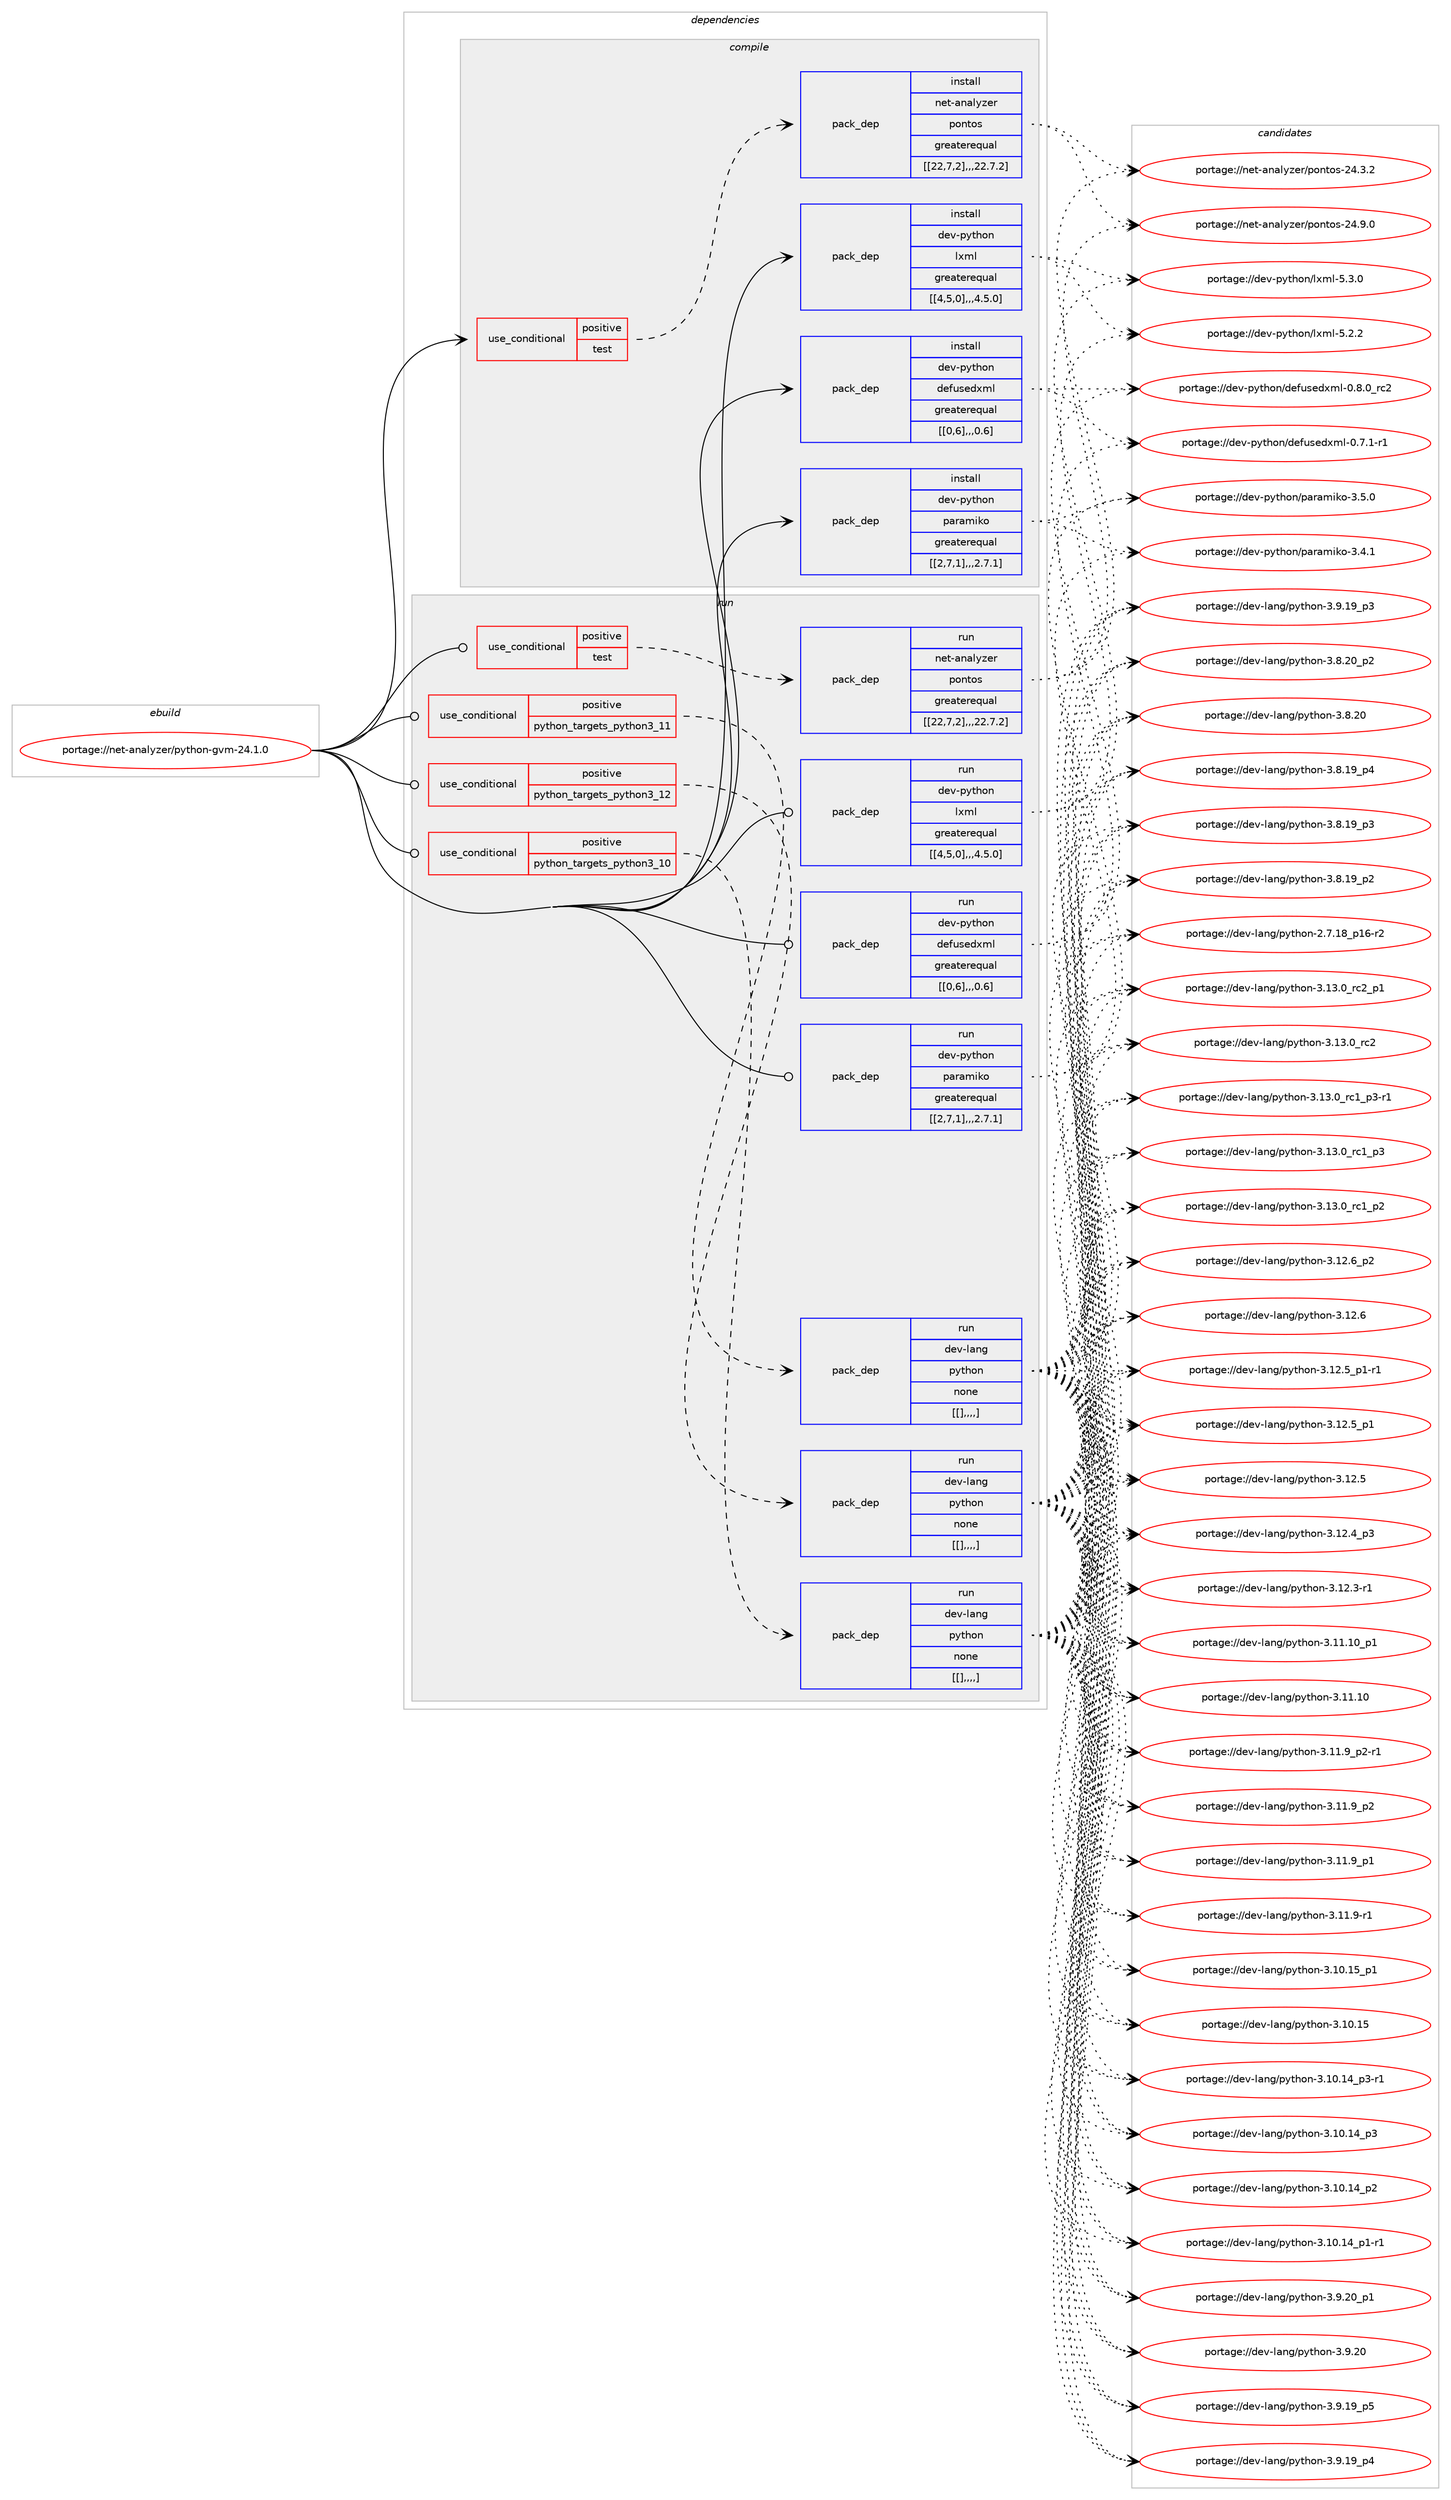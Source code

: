 digraph prolog {

# *************
# Graph options
# *************

newrank=true;
concentrate=true;
compound=true;
graph [rankdir=LR,fontname=Helvetica,fontsize=10,ranksep=1.5];#, ranksep=2.5, nodesep=0.2];
edge  [arrowhead=vee];
node  [fontname=Helvetica,fontsize=10];

# **********
# The ebuild
# **********

subgraph cluster_leftcol {
color=gray;
label=<<i>ebuild</i>>;
id [label="portage://net-analyzer/python-gvm-24.1.0", color=red, width=4, href="../net-analyzer/python-gvm-24.1.0.svg"];
}

# ****************
# The dependencies
# ****************

subgraph cluster_midcol {
color=gray;
label=<<i>dependencies</i>>;
subgraph cluster_compile {
fillcolor="#eeeeee";
style=filled;
label=<<i>compile</i>>;
subgraph cond92328 {
dependency353202 [label=<<TABLE BORDER="0" CELLBORDER="1" CELLSPACING="0" CELLPADDING="4"><TR><TD ROWSPAN="3" CELLPADDING="10">use_conditional</TD></TR><TR><TD>positive</TD></TR><TR><TD>test</TD></TR></TABLE>>, shape=none, color=red];
subgraph pack258247 {
dependency353203 [label=<<TABLE BORDER="0" CELLBORDER="1" CELLSPACING="0" CELLPADDING="4" WIDTH="220"><TR><TD ROWSPAN="6" CELLPADDING="30">pack_dep</TD></TR><TR><TD WIDTH="110">install</TD></TR><TR><TD>net-analyzer</TD></TR><TR><TD>pontos</TD></TR><TR><TD>greaterequal</TD></TR><TR><TD>[[22,7,2],,,22.7.2]</TD></TR></TABLE>>, shape=none, color=blue];
}
dependency353202:e -> dependency353203:w [weight=20,style="dashed",arrowhead="vee"];
}
id:e -> dependency353202:w [weight=20,style="solid",arrowhead="vee"];
subgraph pack258248 {
dependency353204 [label=<<TABLE BORDER="0" CELLBORDER="1" CELLSPACING="0" CELLPADDING="4" WIDTH="220"><TR><TD ROWSPAN="6" CELLPADDING="30">pack_dep</TD></TR><TR><TD WIDTH="110">install</TD></TR><TR><TD>dev-python</TD></TR><TR><TD>defusedxml</TD></TR><TR><TD>greaterequal</TD></TR><TR><TD>[[0,6],,,0.6]</TD></TR></TABLE>>, shape=none, color=blue];
}
id:e -> dependency353204:w [weight=20,style="solid",arrowhead="vee"];
subgraph pack258249 {
dependency353205 [label=<<TABLE BORDER="0" CELLBORDER="1" CELLSPACING="0" CELLPADDING="4" WIDTH="220"><TR><TD ROWSPAN="6" CELLPADDING="30">pack_dep</TD></TR><TR><TD WIDTH="110">install</TD></TR><TR><TD>dev-python</TD></TR><TR><TD>lxml</TD></TR><TR><TD>greaterequal</TD></TR><TR><TD>[[4,5,0],,,4.5.0]</TD></TR></TABLE>>, shape=none, color=blue];
}
id:e -> dependency353205:w [weight=20,style="solid",arrowhead="vee"];
subgraph pack258250 {
dependency353206 [label=<<TABLE BORDER="0" CELLBORDER="1" CELLSPACING="0" CELLPADDING="4" WIDTH="220"><TR><TD ROWSPAN="6" CELLPADDING="30">pack_dep</TD></TR><TR><TD WIDTH="110">install</TD></TR><TR><TD>dev-python</TD></TR><TR><TD>paramiko</TD></TR><TR><TD>greaterequal</TD></TR><TR><TD>[[2,7,1],,,2.7.1]</TD></TR></TABLE>>, shape=none, color=blue];
}
id:e -> dependency353206:w [weight=20,style="solid",arrowhead="vee"];
}
subgraph cluster_compileandrun {
fillcolor="#eeeeee";
style=filled;
label=<<i>compile and run</i>>;
}
subgraph cluster_run {
fillcolor="#eeeeee";
style=filled;
label=<<i>run</i>>;
subgraph cond92329 {
dependency353207 [label=<<TABLE BORDER="0" CELLBORDER="1" CELLSPACING="0" CELLPADDING="4"><TR><TD ROWSPAN="3" CELLPADDING="10">use_conditional</TD></TR><TR><TD>positive</TD></TR><TR><TD>python_targets_python3_10</TD></TR></TABLE>>, shape=none, color=red];
subgraph pack258251 {
dependency353208 [label=<<TABLE BORDER="0" CELLBORDER="1" CELLSPACING="0" CELLPADDING="4" WIDTH="220"><TR><TD ROWSPAN="6" CELLPADDING="30">pack_dep</TD></TR><TR><TD WIDTH="110">run</TD></TR><TR><TD>dev-lang</TD></TR><TR><TD>python</TD></TR><TR><TD>none</TD></TR><TR><TD>[[],,,,]</TD></TR></TABLE>>, shape=none, color=blue];
}
dependency353207:e -> dependency353208:w [weight=20,style="dashed",arrowhead="vee"];
}
id:e -> dependency353207:w [weight=20,style="solid",arrowhead="odot"];
subgraph cond92330 {
dependency353209 [label=<<TABLE BORDER="0" CELLBORDER="1" CELLSPACING="0" CELLPADDING="4"><TR><TD ROWSPAN="3" CELLPADDING="10">use_conditional</TD></TR><TR><TD>positive</TD></TR><TR><TD>python_targets_python3_11</TD></TR></TABLE>>, shape=none, color=red];
subgraph pack258252 {
dependency353210 [label=<<TABLE BORDER="0" CELLBORDER="1" CELLSPACING="0" CELLPADDING="4" WIDTH="220"><TR><TD ROWSPAN="6" CELLPADDING="30">pack_dep</TD></TR><TR><TD WIDTH="110">run</TD></TR><TR><TD>dev-lang</TD></TR><TR><TD>python</TD></TR><TR><TD>none</TD></TR><TR><TD>[[],,,,]</TD></TR></TABLE>>, shape=none, color=blue];
}
dependency353209:e -> dependency353210:w [weight=20,style="dashed",arrowhead="vee"];
}
id:e -> dependency353209:w [weight=20,style="solid",arrowhead="odot"];
subgraph cond92331 {
dependency353211 [label=<<TABLE BORDER="0" CELLBORDER="1" CELLSPACING="0" CELLPADDING="4"><TR><TD ROWSPAN="3" CELLPADDING="10">use_conditional</TD></TR><TR><TD>positive</TD></TR><TR><TD>python_targets_python3_12</TD></TR></TABLE>>, shape=none, color=red];
subgraph pack258253 {
dependency353212 [label=<<TABLE BORDER="0" CELLBORDER="1" CELLSPACING="0" CELLPADDING="4" WIDTH="220"><TR><TD ROWSPAN="6" CELLPADDING="30">pack_dep</TD></TR><TR><TD WIDTH="110">run</TD></TR><TR><TD>dev-lang</TD></TR><TR><TD>python</TD></TR><TR><TD>none</TD></TR><TR><TD>[[],,,,]</TD></TR></TABLE>>, shape=none, color=blue];
}
dependency353211:e -> dependency353212:w [weight=20,style="dashed",arrowhead="vee"];
}
id:e -> dependency353211:w [weight=20,style="solid",arrowhead="odot"];
subgraph cond92332 {
dependency353213 [label=<<TABLE BORDER="0" CELLBORDER="1" CELLSPACING="0" CELLPADDING="4"><TR><TD ROWSPAN="3" CELLPADDING="10">use_conditional</TD></TR><TR><TD>positive</TD></TR><TR><TD>test</TD></TR></TABLE>>, shape=none, color=red];
subgraph pack258254 {
dependency353214 [label=<<TABLE BORDER="0" CELLBORDER="1" CELLSPACING="0" CELLPADDING="4" WIDTH="220"><TR><TD ROWSPAN="6" CELLPADDING="30">pack_dep</TD></TR><TR><TD WIDTH="110">run</TD></TR><TR><TD>net-analyzer</TD></TR><TR><TD>pontos</TD></TR><TR><TD>greaterequal</TD></TR><TR><TD>[[22,7,2],,,22.7.2]</TD></TR></TABLE>>, shape=none, color=blue];
}
dependency353213:e -> dependency353214:w [weight=20,style="dashed",arrowhead="vee"];
}
id:e -> dependency353213:w [weight=20,style="solid",arrowhead="odot"];
subgraph pack258255 {
dependency353215 [label=<<TABLE BORDER="0" CELLBORDER="1" CELLSPACING="0" CELLPADDING="4" WIDTH="220"><TR><TD ROWSPAN="6" CELLPADDING="30">pack_dep</TD></TR><TR><TD WIDTH="110">run</TD></TR><TR><TD>dev-python</TD></TR><TR><TD>defusedxml</TD></TR><TR><TD>greaterequal</TD></TR><TR><TD>[[0,6],,,0.6]</TD></TR></TABLE>>, shape=none, color=blue];
}
id:e -> dependency353215:w [weight=20,style="solid",arrowhead="odot"];
subgraph pack258256 {
dependency353216 [label=<<TABLE BORDER="0" CELLBORDER="1" CELLSPACING="0" CELLPADDING="4" WIDTH="220"><TR><TD ROWSPAN="6" CELLPADDING="30">pack_dep</TD></TR><TR><TD WIDTH="110">run</TD></TR><TR><TD>dev-python</TD></TR><TR><TD>lxml</TD></TR><TR><TD>greaterequal</TD></TR><TR><TD>[[4,5,0],,,4.5.0]</TD></TR></TABLE>>, shape=none, color=blue];
}
id:e -> dependency353216:w [weight=20,style="solid",arrowhead="odot"];
subgraph pack258257 {
dependency353217 [label=<<TABLE BORDER="0" CELLBORDER="1" CELLSPACING="0" CELLPADDING="4" WIDTH="220"><TR><TD ROWSPAN="6" CELLPADDING="30">pack_dep</TD></TR><TR><TD WIDTH="110">run</TD></TR><TR><TD>dev-python</TD></TR><TR><TD>paramiko</TD></TR><TR><TD>greaterequal</TD></TR><TR><TD>[[2,7,1],,,2.7.1]</TD></TR></TABLE>>, shape=none, color=blue];
}
id:e -> dependency353217:w [weight=20,style="solid",arrowhead="odot"];
}
}

# **************
# The candidates
# **************

subgraph cluster_choices {
rank=same;
color=gray;
label=<<i>candidates</i>>;

subgraph choice258247 {
color=black;
nodesep=1;
choice1101011164597110971081211221011144711211111011611111545505246574648 [label="portage://net-analyzer/pontos-24.9.0", color=red, width=4,href="../net-analyzer/pontos-24.9.0.svg"];
choice1101011164597110971081211221011144711211111011611111545505246514650 [label="portage://net-analyzer/pontos-24.3.2", color=red, width=4,href="../net-analyzer/pontos-24.3.2.svg"];
dependency353203:e -> choice1101011164597110971081211221011144711211111011611111545505246574648:w [style=dotted,weight="100"];
dependency353203:e -> choice1101011164597110971081211221011144711211111011611111545505246514650:w [style=dotted,weight="100"];
}
subgraph choice258248 {
color=black;
nodesep=1;
choice1001011184511212111610411111047100101102117115101100120109108454846564648951149950 [label="portage://dev-python/defusedxml-0.8.0_rc2", color=red, width=4,href="../dev-python/defusedxml-0.8.0_rc2.svg"];
choice10010111845112121116104111110471001011021171151011001201091084548465546494511449 [label="portage://dev-python/defusedxml-0.7.1-r1", color=red, width=4,href="../dev-python/defusedxml-0.7.1-r1.svg"];
dependency353204:e -> choice1001011184511212111610411111047100101102117115101100120109108454846564648951149950:w [style=dotted,weight="100"];
dependency353204:e -> choice10010111845112121116104111110471001011021171151011001201091084548465546494511449:w [style=dotted,weight="100"];
}
subgraph choice258249 {
color=black;
nodesep=1;
choice1001011184511212111610411111047108120109108455346514648 [label="portage://dev-python/lxml-5.3.0", color=red, width=4,href="../dev-python/lxml-5.3.0.svg"];
choice1001011184511212111610411111047108120109108455346504650 [label="portage://dev-python/lxml-5.2.2", color=red, width=4,href="../dev-python/lxml-5.2.2.svg"];
dependency353205:e -> choice1001011184511212111610411111047108120109108455346514648:w [style=dotted,weight="100"];
dependency353205:e -> choice1001011184511212111610411111047108120109108455346504650:w [style=dotted,weight="100"];
}
subgraph choice258250 {
color=black;
nodesep=1;
choice10010111845112121116104111110471129711497109105107111455146534648 [label="portage://dev-python/paramiko-3.5.0", color=red, width=4,href="../dev-python/paramiko-3.5.0.svg"];
choice10010111845112121116104111110471129711497109105107111455146524649 [label="portage://dev-python/paramiko-3.4.1", color=red, width=4,href="../dev-python/paramiko-3.4.1.svg"];
dependency353206:e -> choice10010111845112121116104111110471129711497109105107111455146534648:w [style=dotted,weight="100"];
dependency353206:e -> choice10010111845112121116104111110471129711497109105107111455146524649:w [style=dotted,weight="100"];
}
subgraph choice258251 {
color=black;
nodesep=1;
choice100101118451089711010347112121116104111110455146495146489511499509511249 [label="portage://dev-lang/python-3.13.0_rc2_p1", color=red, width=4,href="../dev-lang/python-3.13.0_rc2_p1.svg"];
choice10010111845108971101034711212111610411111045514649514648951149950 [label="portage://dev-lang/python-3.13.0_rc2", color=red, width=4,href="../dev-lang/python-3.13.0_rc2.svg"];
choice1001011184510897110103471121211161041111104551464951464895114994995112514511449 [label="portage://dev-lang/python-3.13.0_rc1_p3-r1", color=red, width=4,href="../dev-lang/python-3.13.0_rc1_p3-r1.svg"];
choice100101118451089711010347112121116104111110455146495146489511499499511251 [label="portage://dev-lang/python-3.13.0_rc1_p3", color=red, width=4,href="../dev-lang/python-3.13.0_rc1_p3.svg"];
choice100101118451089711010347112121116104111110455146495146489511499499511250 [label="portage://dev-lang/python-3.13.0_rc1_p2", color=red, width=4,href="../dev-lang/python-3.13.0_rc1_p2.svg"];
choice100101118451089711010347112121116104111110455146495046549511250 [label="portage://dev-lang/python-3.12.6_p2", color=red, width=4,href="../dev-lang/python-3.12.6_p2.svg"];
choice10010111845108971101034711212111610411111045514649504654 [label="portage://dev-lang/python-3.12.6", color=red, width=4,href="../dev-lang/python-3.12.6.svg"];
choice1001011184510897110103471121211161041111104551464950465395112494511449 [label="portage://dev-lang/python-3.12.5_p1-r1", color=red, width=4,href="../dev-lang/python-3.12.5_p1-r1.svg"];
choice100101118451089711010347112121116104111110455146495046539511249 [label="portage://dev-lang/python-3.12.5_p1", color=red, width=4,href="../dev-lang/python-3.12.5_p1.svg"];
choice10010111845108971101034711212111610411111045514649504653 [label="portage://dev-lang/python-3.12.5", color=red, width=4,href="../dev-lang/python-3.12.5.svg"];
choice100101118451089711010347112121116104111110455146495046529511251 [label="portage://dev-lang/python-3.12.4_p3", color=red, width=4,href="../dev-lang/python-3.12.4_p3.svg"];
choice100101118451089711010347112121116104111110455146495046514511449 [label="portage://dev-lang/python-3.12.3-r1", color=red, width=4,href="../dev-lang/python-3.12.3-r1.svg"];
choice10010111845108971101034711212111610411111045514649494649489511249 [label="portage://dev-lang/python-3.11.10_p1", color=red, width=4,href="../dev-lang/python-3.11.10_p1.svg"];
choice1001011184510897110103471121211161041111104551464949464948 [label="portage://dev-lang/python-3.11.10", color=red, width=4,href="../dev-lang/python-3.11.10.svg"];
choice1001011184510897110103471121211161041111104551464949465795112504511449 [label="portage://dev-lang/python-3.11.9_p2-r1", color=red, width=4,href="../dev-lang/python-3.11.9_p2-r1.svg"];
choice100101118451089711010347112121116104111110455146494946579511250 [label="portage://dev-lang/python-3.11.9_p2", color=red, width=4,href="../dev-lang/python-3.11.9_p2.svg"];
choice100101118451089711010347112121116104111110455146494946579511249 [label="portage://dev-lang/python-3.11.9_p1", color=red, width=4,href="../dev-lang/python-3.11.9_p1.svg"];
choice100101118451089711010347112121116104111110455146494946574511449 [label="portage://dev-lang/python-3.11.9-r1", color=red, width=4,href="../dev-lang/python-3.11.9-r1.svg"];
choice10010111845108971101034711212111610411111045514649484649539511249 [label="portage://dev-lang/python-3.10.15_p1", color=red, width=4,href="../dev-lang/python-3.10.15_p1.svg"];
choice1001011184510897110103471121211161041111104551464948464953 [label="portage://dev-lang/python-3.10.15", color=red, width=4,href="../dev-lang/python-3.10.15.svg"];
choice100101118451089711010347112121116104111110455146494846495295112514511449 [label="portage://dev-lang/python-3.10.14_p3-r1", color=red, width=4,href="../dev-lang/python-3.10.14_p3-r1.svg"];
choice10010111845108971101034711212111610411111045514649484649529511251 [label="portage://dev-lang/python-3.10.14_p3", color=red, width=4,href="../dev-lang/python-3.10.14_p3.svg"];
choice10010111845108971101034711212111610411111045514649484649529511250 [label="portage://dev-lang/python-3.10.14_p2", color=red, width=4,href="../dev-lang/python-3.10.14_p2.svg"];
choice100101118451089711010347112121116104111110455146494846495295112494511449 [label="portage://dev-lang/python-3.10.14_p1-r1", color=red, width=4,href="../dev-lang/python-3.10.14_p1-r1.svg"];
choice100101118451089711010347112121116104111110455146574650489511249 [label="portage://dev-lang/python-3.9.20_p1", color=red, width=4,href="../dev-lang/python-3.9.20_p1.svg"];
choice10010111845108971101034711212111610411111045514657465048 [label="portage://dev-lang/python-3.9.20", color=red, width=4,href="../dev-lang/python-3.9.20.svg"];
choice100101118451089711010347112121116104111110455146574649579511253 [label="portage://dev-lang/python-3.9.19_p5", color=red, width=4,href="../dev-lang/python-3.9.19_p5.svg"];
choice100101118451089711010347112121116104111110455146574649579511252 [label="portage://dev-lang/python-3.9.19_p4", color=red, width=4,href="../dev-lang/python-3.9.19_p4.svg"];
choice100101118451089711010347112121116104111110455146574649579511251 [label="portage://dev-lang/python-3.9.19_p3", color=red, width=4,href="../dev-lang/python-3.9.19_p3.svg"];
choice100101118451089711010347112121116104111110455146564650489511250 [label="portage://dev-lang/python-3.8.20_p2", color=red, width=4,href="../dev-lang/python-3.8.20_p2.svg"];
choice10010111845108971101034711212111610411111045514656465048 [label="portage://dev-lang/python-3.8.20", color=red, width=4,href="../dev-lang/python-3.8.20.svg"];
choice100101118451089711010347112121116104111110455146564649579511252 [label="portage://dev-lang/python-3.8.19_p4", color=red, width=4,href="../dev-lang/python-3.8.19_p4.svg"];
choice100101118451089711010347112121116104111110455146564649579511251 [label="portage://dev-lang/python-3.8.19_p3", color=red, width=4,href="../dev-lang/python-3.8.19_p3.svg"];
choice100101118451089711010347112121116104111110455146564649579511250 [label="portage://dev-lang/python-3.8.19_p2", color=red, width=4,href="../dev-lang/python-3.8.19_p2.svg"];
choice100101118451089711010347112121116104111110455046554649569511249544511450 [label="portage://dev-lang/python-2.7.18_p16-r2", color=red, width=4,href="../dev-lang/python-2.7.18_p16-r2.svg"];
dependency353208:e -> choice100101118451089711010347112121116104111110455146495146489511499509511249:w [style=dotted,weight="100"];
dependency353208:e -> choice10010111845108971101034711212111610411111045514649514648951149950:w [style=dotted,weight="100"];
dependency353208:e -> choice1001011184510897110103471121211161041111104551464951464895114994995112514511449:w [style=dotted,weight="100"];
dependency353208:e -> choice100101118451089711010347112121116104111110455146495146489511499499511251:w [style=dotted,weight="100"];
dependency353208:e -> choice100101118451089711010347112121116104111110455146495146489511499499511250:w [style=dotted,weight="100"];
dependency353208:e -> choice100101118451089711010347112121116104111110455146495046549511250:w [style=dotted,weight="100"];
dependency353208:e -> choice10010111845108971101034711212111610411111045514649504654:w [style=dotted,weight="100"];
dependency353208:e -> choice1001011184510897110103471121211161041111104551464950465395112494511449:w [style=dotted,weight="100"];
dependency353208:e -> choice100101118451089711010347112121116104111110455146495046539511249:w [style=dotted,weight="100"];
dependency353208:e -> choice10010111845108971101034711212111610411111045514649504653:w [style=dotted,weight="100"];
dependency353208:e -> choice100101118451089711010347112121116104111110455146495046529511251:w [style=dotted,weight="100"];
dependency353208:e -> choice100101118451089711010347112121116104111110455146495046514511449:w [style=dotted,weight="100"];
dependency353208:e -> choice10010111845108971101034711212111610411111045514649494649489511249:w [style=dotted,weight="100"];
dependency353208:e -> choice1001011184510897110103471121211161041111104551464949464948:w [style=dotted,weight="100"];
dependency353208:e -> choice1001011184510897110103471121211161041111104551464949465795112504511449:w [style=dotted,weight="100"];
dependency353208:e -> choice100101118451089711010347112121116104111110455146494946579511250:w [style=dotted,weight="100"];
dependency353208:e -> choice100101118451089711010347112121116104111110455146494946579511249:w [style=dotted,weight="100"];
dependency353208:e -> choice100101118451089711010347112121116104111110455146494946574511449:w [style=dotted,weight="100"];
dependency353208:e -> choice10010111845108971101034711212111610411111045514649484649539511249:w [style=dotted,weight="100"];
dependency353208:e -> choice1001011184510897110103471121211161041111104551464948464953:w [style=dotted,weight="100"];
dependency353208:e -> choice100101118451089711010347112121116104111110455146494846495295112514511449:w [style=dotted,weight="100"];
dependency353208:e -> choice10010111845108971101034711212111610411111045514649484649529511251:w [style=dotted,weight="100"];
dependency353208:e -> choice10010111845108971101034711212111610411111045514649484649529511250:w [style=dotted,weight="100"];
dependency353208:e -> choice100101118451089711010347112121116104111110455146494846495295112494511449:w [style=dotted,weight="100"];
dependency353208:e -> choice100101118451089711010347112121116104111110455146574650489511249:w [style=dotted,weight="100"];
dependency353208:e -> choice10010111845108971101034711212111610411111045514657465048:w [style=dotted,weight="100"];
dependency353208:e -> choice100101118451089711010347112121116104111110455146574649579511253:w [style=dotted,weight="100"];
dependency353208:e -> choice100101118451089711010347112121116104111110455146574649579511252:w [style=dotted,weight="100"];
dependency353208:e -> choice100101118451089711010347112121116104111110455146574649579511251:w [style=dotted,weight="100"];
dependency353208:e -> choice100101118451089711010347112121116104111110455146564650489511250:w [style=dotted,weight="100"];
dependency353208:e -> choice10010111845108971101034711212111610411111045514656465048:w [style=dotted,weight="100"];
dependency353208:e -> choice100101118451089711010347112121116104111110455146564649579511252:w [style=dotted,weight="100"];
dependency353208:e -> choice100101118451089711010347112121116104111110455146564649579511251:w [style=dotted,weight="100"];
dependency353208:e -> choice100101118451089711010347112121116104111110455146564649579511250:w [style=dotted,weight="100"];
dependency353208:e -> choice100101118451089711010347112121116104111110455046554649569511249544511450:w [style=dotted,weight="100"];
}
subgraph choice258252 {
color=black;
nodesep=1;
choice100101118451089711010347112121116104111110455146495146489511499509511249 [label="portage://dev-lang/python-3.13.0_rc2_p1", color=red, width=4,href="../dev-lang/python-3.13.0_rc2_p1.svg"];
choice10010111845108971101034711212111610411111045514649514648951149950 [label="portage://dev-lang/python-3.13.0_rc2", color=red, width=4,href="../dev-lang/python-3.13.0_rc2.svg"];
choice1001011184510897110103471121211161041111104551464951464895114994995112514511449 [label="portage://dev-lang/python-3.13.0_rc1_p3-r1", color=red, width=4,href="../dev-lang/python-3.13.0_rc1_p3-r1.svg"];
choice100101118451089711010347112121116104111110455146495146489511499499511251 [label="portage://dev-lang/python-3.13.0_rc1_p3", color=red, width=4,href="../dev-lang/python-3.13.0_rc1_p3.svg"];
choice100101118451089711010347112121116104111110455146495146489511499499511250 [label="portage://dev-lang/python-3.13.0_rc1_p2", color=red, width=4,href="../dev-lang/python-3.13.0_rc1_p2.svg"];
choice100101118451089711010347112121116104111110455146495046549511250 [label="portage://dev-lang/python-3.12.6_p2", color=red, width=4,href="../dev-lang/python-3.12.6_p2.svg"];
choice10010111845108971101034711212111610411111045514649504654 [label="portage://dev-lang/python-3.12.6", color=red, width=4,href="../dev-lang/python-3.12.6.svg"];
choice1001011184510897110103471121211161041111104551464950465395112494511449 [label="portage://dev-lang/python-3.12.5_p1-r1", color=red, width=4,href="../dev-lang/python-3.12.5_p1-r1.svg"];
choice100101118451089711010347112121116104111110455146495046539511249 [label="portage://dev-lang/python-3.12.5_p1", color=red, width=4,href="../dev-lang/python-3.12.5_p1.svg"];
choice10010111845108971101034711212111610411111045514649504653 [label="portage://dev-lang/python-3.12.5", color=red, width=4,href="../dev-lang/python-3.12.5.svg"];
choice100101118451089711010347112121116104111110455146495046529511251 [label="portage://dev-lang/python-3.12.4_p3", color=red, width=4,href="../dev-lang/python-3.12.4_p3.svg"];
choice100101118451089711010347112121116104111110455146495046514511449 [label="portage://dev-lang/python-3.12.3-r1", color=red, width=4,href="../dev-lang/python-3.12.3-r1.svg"];
choice10010111845108971101034711212111610411111045514649494649489511249 [label="portage://dev-lang/python-3.11.10_p1", color=red, width=4,href="../dev-lang/python-3.11.10_p1.svg"];
choice1001011184510897110103471121211161041111104551464949464948 [label="portage://dev-lang/python-3.11.10", color=red, width=4,href="../dev-lang/python-3.11.10.svg"];
choice1001011184510897110103471121211161041111104551464949465795112504511449 [label="portage://dev-lang/python-3.11.9_p2-r1", color=red, width=4,href="../dev-lang/python-3.11.9_p2-r1.svg"];
choice100101118451089711010347112121116104111110455146494946579511250 [label="portage://dev-lang/python-3.11.9_p2", color=red, width=4,href="../dev-lang/python-3.11.9_p2.svg"];
choice100101118451089711010347112121116104111110455146494946579511249 [label="portage://dev-lang/python-3.11.9_p1", color=red, width=4,href="../dev-lang/python-3.11.9_p1.svg"];
choice100101118451089711010347112121116104111110455146494946574511449 [label="portage://dev-lang/python-3.11.9-r1", color=red, width=4,href="../dev-lang/python-3.11.9-r1.svg"];
choice10010111845108971101034711212111610411111045514649484649539511249 [label="portage://dev-lang/python-3.10.15_p1", color=red, width=4,href="../dev-lang/python-3.10.15_p1.svg"];
choice1001011184510897110103471121211161041111104551464948464953 [label="portage://dev-lang/python-3.10.15", color=red, width=4,href="../dev-lang/python-3.10.15.svg"];
choice100101118451089711010347112121116104111110455146494846495295112514511449 [label="portage://dev-lang/python-3.10.14_p3-r1", color=red, width=4,href="../dev-lang/python-3.10.14_p3-r1.svg"];
choice10010111845108971101034711212111610411111045514649484649529511251 [label="portage://dev-lang/python-3.10.14_p3", color=red, width=4,href="../dev-lang/python-3.10.14_p3.svg"];
choice10010111845108971101034711212111610411111045514649484649529511250 [label="portage://dev-lang/python-3.10.14_p2", color=red, width=4,href="../dev-lang/python-3.10.14_p2.svg"];
choice100101118451089711010347112121116104111110455146494846495295112494511449 [label="portage://dev-lang/python-3.10.14_p1-r1", color=red, width=4,href="../dev-lang/python-3.10.14_p1-r1.svg"];
choice100101118451089711010347112121116104111110455146574650489511249 [label="portage://dev-lang/python-3.9.20_p1", color=red, width=4,href="../dev-lang/python-3.9.20_p1.svg"];
choice10010111845108971101034711212111610411111045514657465048 [label="portage://dev-lang/python-3.9.20", color=red, width=4,href="../dev-lang/python-3.9.20.svg"];
choice100101118451089711010347112121116104111110455146574649579511253 [label="portage://dev-lang/python-3.9.19_p5", color=red, width=4,href="../dev-lang/python-3.9.19_p5.svg"];
choice100101118451089711010347112121116104111110455146574649579511252 [label="portage://dev-lang/python-3.9.19_p4", color=red, width=4,href="../dev-lang/python-3.9.19_p4.svg"];
choice100101118451089711010347112121116104111110455146574649579511251 [label="portage://dev-lang/python-3.9.19_p3", color=red, width=4,href="../dev-lang/python-3.9.19_p3.svg"];
choice100101118451089711010347112121116104111110455146564650489511250 [label="portage://dev-lang/python-3.8.20_p2", color=red, width=4,href="../dev-lang/python-3.8.20_p2.svg"];
choice10010111845108971101034711212111610411111045514656465048 [label="portage://dev-lang/python-3.8.20", color=red, width=4,href="../dev-lang/python-3.8.20.svg"];
choice100101118451089711010347112121116104111110455146564649579511252 [label="portage://dev-lang/python-3.8.19_p4", color=red, width=4,href="../dev-lang/python-3.8.19_p4.svg"];
choice100101118451089711010347112121116104111110455146564649579511251 [label="portage://dev-lang/python-3.8.19_p3", color=red, width=4,href="../dev-lang/python-3.8.19_p3.svg"];
choice100101118451089711010347112121116104111110455146564649579511250 [label="portage://dev-lang/python-3.8.19_p2", color=red, width=4,href="../dev-lang/python-3.8.19_p2.svg"];
choice100101118451089711010347112121116104111110455046554649569511249544511450 [label="portage://dev-lang/python-2.7.18_p16-r2", color=red, width=4,href="../dev-lang/python-2.7.18_p16-r2.svg"];
dependency353210:e -> choice100101118451089711010347112121116104111110455146495146489511499509511249:w [style=dotted,weight="100"];
dependency353210:e -> choice10010111845108971101034711212111610411111045514649514648951149950:w [style=dotted,weight="100"];
dependency353210:e -> choice1001011184510897110103471121211161041111104551464951464895114994995112514511449:w [style=dotted,weight="100"];
dependency353210:e -> choice100101118451089711010347112121116104111110455146495146489511499499511251:w [style=dotted,weight="100"];
dependency353210:e -> choice100101118451089711010347112121116104111110455146495146489511499499511250:w [style=dotted,weight="100"];
dependency353210:e -> choice100101118451089711010347112121116104111110455146495046549511250:w [style=dotted,weight="100"];
dependency353210:e -> choice10010111845108971101034711212111610411111045514649504654:w [style=dotted,weight="100"];
dependency353210:e -> choice1001011184510897110103471121211161041111104551464950465395112494511449:w [style=dotted,weight="100"];
dependency353210:e -> choice100101118451089711010347112121116104111110455146495046539511249:w [style=dotted,weight="100"];
dependency353210:e -> choice10010111845108971101034711212111610411111045514649504653:w [style=dotted,weight="100"];
dependency353210:e -> choice100101118451089711010347112121116104111110455146495046529511251:w [style=dotted,weight="100"];
dependency353210:e -> choice100101118451089711010347112121116104111110455146495046514511449:w [style=dotted,weight="100"];
dependency353210:e -> choice10010111845108971101034711212111610411111045514649494649489511249:w [style=dotted,weight="100"];
dependency353210:e -> choice1001011184510897110103471121211161041111104551464949464948:w [style=dotted,weight="100"];
dependency353210:e -> choice1001011184510897110103471121211161041111104551464949465795112504511449:w [style=dotted,weight="100"];
dependency353210:e -> choice100101118451089711010347112121116104111110455146494946579511250:w [style=dotted,weight="100"];
dependency353210:e -> choice100101118451089711010347112121116104111110455146494946579511249:w [style=dotted,weight="100"];
dependency353210:e -> choice100101118451089711010347112121116104111110455146494946574511449:w [style=dotted,weight="100"];
dependency353210:e -> choice10010111845108971101034711212111610411111045514649484649539511249:w [style=dotted,weight="100"];
dependency353210:e -> choice1001011184510897110103471121211161041111104551464948464953:w [style=dotted,weight="100"];
dependency353210:e -> choice100101118451089711010347112121116104111110455146494846495295112514511449:w [style=dotted,weight="100"];
dependency353210:e -> choice10010111845108971101034711212111610411111045514649484649529511251:w [style=dotted,weight="100"];
dependency353210:e -> choice10010111845108971101034711212111610411111045514649484649529511250:w [style=dotted,weight="100"];
dependency353210:e -> choice100101118451089711010347112121116104111110455146494846495295112494511449:w [style=dotted,weight="100"];
dependency353210:e -> choice100101118451089711010347112121116104111110455146574650489511249:w [style=dotted,weight="100"];
dependency353210:e -> choice10010111845108971101034711212111610411111045514657465048:w [style=dotted,weight="100"];
dependency353210:e -> choice100101118451089711010347112121116104111110455146574649579511253:w [style=dotted,weight="100"];
dependency353210:e -> choice100101118451089711010347112121116104111110455146574649579511252:w [style=dotted,weight="100"];
dependency353210:e -> choice100101118451089711010347112121116104111110455146574649579511251:w [style=dotted,weight="100"];
dependency353210:e -> choice100101118451089711010347112121116104111110455146564650489511250:w [style=dotted,weight="100"];
dependency353210:e -> choice10010111845108971101034711212111610411111045514656465048:w [style=dotted,weight="100"];
dependency353210:e -> choice100101118451089711010347112121116104111110455146564649579511252:w [style=dotted,weight="100"];
dependency353210:e -> choice100101118451089711010347112121116104111110455146564649579511251:w [style=dotted,weight="100"];
dependency353210:e -> choice100101118451089711010347112121116104111110455146564649579511250:w [style=dotted,weight="100"];
dependency353210:e -> choice100101118451089711010347112121116104111110455046554649569511249544511450:w [style=dotted,weight="100"];
}
subgraph choice258253 {
color=black;
nodesep=1;
choice100101118451089711010347112121116104111110455146495146489511499509511249 [label="portage://dev-lang/python-3.13.0_rc2_p1", color=red, width=4,href="../dev-lang/python-3.13.0_rc2_p1.svg"];
choice10010111845108971101034711212111610411111045514649514648951149950 [label="portage://dev-lang/python-3.13.0_rc2", color=red, width=4,href="../dev-lang/python-3.13.0_rc2.svg"];
choice1001011184510897110103471121211161041111104551464951464895114994995112514511449 [label="portage://dev-lang/python-3.13.0_rc1_p3-r1", color=red, width=4,href="../dev-lang/python-3.13.0_rc1_p3-r1.svg"];
choice100101118451089711010347112121116104111110455146495146489511499499511251 [label="portage://dev-lang/python-3.13.0_rc1_p3", color=red, width=4,href="../dev-lang/python-3.13.0_rc1_p3.svg"];
choice100101118451089711010347112121116104111110455146495146489511499499511250 [label="portage://dev-lang/python-3.13.0_rc1_p2", color=red, width=4,href="../dev-lang/python-3.13.0_rc1_p2.svg"];
choice100101118451089711010347112121116104111110455146495046549511250 [label="portage://dev-lang/python-3.12.6_p2", color=red, width=4,href="../dev-lang/python-3.12.6_p2.svg"];
choice10010111845108971101034711212111610411111045514649504654 [label="portage://dev-lang/python-3.12.6", color=red, width=4,href="../dev-lang/python-3.12.6.svg"];
choice1001011184510897110103471121211161041111104551464950465395112494511449 [label="portage://dev-lang/python-3.12.5_p1-r1", color=red, width=4,href="../dev-lang/python-3.12.5_p1-r1.svg"];
choice100101118451089711010347112121116104111110455146495046539511249 [label="portage://dev-lang/python-3.12.5_p1", color=red, width=4,href="../dev-lang/python-3.12.5_p1.svg"];
choice10010111845108971101034711212111610411111045514649504653 [label="portage://dev-lang/python-3.12.5", color=red, width=4,href="../dev-lang/python-3.12.5.svg"];
choice100101118451089711010347112121116104111110455146495046529511251 [label="portage://dev-lang/python-3.12.4_p3", color=red, width=4,href="../dev-lang/python-3.12.4_p3.svg"];
choice100101118451089711010347112121116104111110455146495046514511449 [label="portage://dev-lang/python-3.12.3-r1", color=red, width=4,href="../dev-lang/python-3.12.3-r1.svg"];
choice10010111845108971101034711212111610411111045514649494649489511249 [label="portage://dev-lang/python-3.11.10_p1", color=red, width=4,href="../dev-lang/python-3.11.10_p1.svg"];
choice1001011184510897110103471121211161041111104551464949464948 [label="portage://dev-lang/python-3.11.10", color=red, width=4,href="../dev-lang/python-3.11.10.svg"];
choice1001011184510897110103471121211161041111104551464949465795112504511449 [label="portage://dev-lang/python-3.11.9_p2-r1", color=red, width=4,href="../dev-lang/python-3.11.9_p2-r1.svg"];
choice100101118451089711010347112121116104111110455146494946579511250 [label="portage://dev-lang/python-3.11.9_p2", color=red, width=4,href="../dev-lang/python-3.11.9_p2.svg"];
choice100101118451089711010347112121116104111110455146494946579511249 [label="portage://dev-lang/python-3.11.9_p1", color=red, width=4,href="../dev-lang/python-3.11.9_p1.svg"];
choice100101118451089711010347112121116104111110455146494946574511449 [label="portage://dev-lang/python-3.11.9-r1", color=red, width=4,href="../dev-lang/python-3.11.9-r1.svg"];
choice10010111845108971101034711212111610411111045514649484649539511249 [label="portage://dev-lang/python-3.10.15_p1", color=red, width=4,href="../dev-lang/python-3.10.15_p1.svg"];
choice1001011184510897110103471121211161041111104551464948464953 [label="portage://dev-lang/python-3.10.15", color=red, width=4,href="../dev-lang/python-3.10.15.svg"];
choice100101118451089711010347112121116104111110455146494846495295112514511449 [label="portage://dev-lang/python-3.10.14_p3-r1", color=red, width=4,href="../dev-lang/python-3.10.14_p3-r1.svg"];
choice10010111845108971101034711212111610411111045514649484649529511251 [label="portage://dev-lang/python-3.10.14_p3", color=red, width=4,href="../dev-lang/python-3.10.14_p3.svg"];
choice10010111845108971101034711212111610411111045514649484649529511250 [label="portage://dev-lang/python-3.10.14_p2", color=red, width=4,href="../dev-lang/python-3.10.14_p2.svg"];
choice100101118451089711010347112121116104111110455146494846495295112494511449 [label="portage://dev-lang/python-3.10.14_p1-r1", color=red, width=4,href="../dev-lang/python-3.10.14_p1-r1.svg"];
choice100101118451089711010347112121116104111110455146574650489511249 [label="portage://dev-lang/python-3.9.20_p1", color=red, width=4,href="../dev-lang/python-3.9.20_p1.svg"];
choice10010111845108971101034711212111610411111045514657465048 [label="portage://dev-lang/python-3.9.20", color=red, width=4,href="../dev-lang/python-3.9.20.svg"];
choice100101118451089711010347112121116104111110455146574649579511253 [label="portage://dev-lang/python-3.9.19_p5", color=red, width=4,href="../dev-lang/python-3.9.19_p5.svg"];
choice100101118451089711010347112121116104111110455146574649579511252 [label="portage://dev-lang/python-3.9.19_p4", color=red, width=4,href="../dev-lang/python-3.9.19_p4.svg"];
choice100101118451089711010347112121116104111110455146574649579511251 [label="portage://dev-lang/python-3.9.19_p3", color=red, width=4,href="../dev-lang/python-3.9.19_p3.svg"];
choice100101118451089711010347112121116104111110455146564650489511250 [label="portage://dev-lang/python-3.8.20_p2", color=red, width=4,href="../dev-lang/python-3.8.20_p2.svg"];
choice10010111845108971101034711212111610411111045514656465048 [label="portage://dev-lang/python-3.8.20", color=red, width=4,href="../dev-lang/python-3.8.20.svg"];
choice100101118451089711010347112121116104111110455146564649579511252 [label="portage://dev-lang/python-3.8.19_p4", color=red, width=4,href="../dev-lang/python-3.8.19_p4.svg"];
choice100101118451089711010347112121116104111110455146564649579511251 [label="portage://dev-lang/python-3.8.19_p3", color=red, width=4,href="../dev-lang/python-3.8.19_p3.svg"];
choice100101118451089711010347112121116104111110455146564649579511250 [label="portage://dev-lang/python-3.8.19_p2", color=red, width=4,href="../dev-lang/python-3.8.19_p2.svg"];
choice100101118451089711010347112121116104111110455046554649569511249544511450 [label="portage://dev-lang/python-2.7.18_p16-r2", color=red, width=4,href="../dev-lang/python-2.7.18_p16-r2.svg"];
dependency353212:e -> choice100101118451089711010347112121116104111110455146495146489511499509511249:w [style=dotted,weight="100"];
dependency353212:e -> choice10010111845108971101034711212111610411111045514649514648951149950:w [style=dotted,weight="100"];
dependency353212:e -> choice1001011184510897110103471121211161041111104551464951464895114994995112514511449:w [style=dotted,weight="100"];
dependency353212:e -> choice100101118451089711010347112121116104111110455146495146489511499499511251:w [style=dotted,weight="100"];
dependency353212:e -> choice100101118451089711010347112121116104111110455146495146489511499499511250:w [style=dotted,weight="100"];
dependency353212:e -> choice100101118451089711010347112121116104111110455146495046549511250:w [style=dotted,weight="100"];
dependency353212:e -> choice10010111845108971101034711212111610411111045514649504654:w [style=dotted,weight="100"];
dependency353212:e -> choice1001011184510897110103471121211161041111104551464950465395112494511449:w [style=dotted,weight="100"];
dependency353212:e -> choice100101118451089711010347112121116104111110455146495046539511249:w [style=dotted,weight="100"];
dependency353212:e -> choice10010111845108971101034711212111610411111045514649504653:w [style=dotted,weight="100"];
dependency353212:e -> choice100101118451089711010347112121116104111110455146495046529511251:w [style=dotted,weight="100"];
dependency353212:e -> choice100101118451089711010347112121116104111110455146495046514511449:w [style=dotted,weight="100"];
dependency353212:e -> choice10010111845108971101034711212111610411111045514649494649489511249:w [style=dotted,weight="100"];
dependency353212:e -> choice1001011184510897110103471121211161041111104551464949464948:w [style=dotted,weight="100"];
dependency353212:e -> choice1001011184510897110103471121211161041111104551464949465795112504511449:w [style=dotted,weight="100"];
dependency353212:e -> choice100101118451089711010347112121116104111110455146494946579511250:w [style=dotted,weight="100"];
dependency353212:e -> choice100101118451089711010347112121116104111110455146494946579511249:w [style=dotted,weight="100"];
dependency353212:e -> choice100101118451089711010347112121116104111110455146494946574511449:w [style=dotted,weight="100"];
dependency353212:e -> choice10010111845108971101034711212111610411111045514649484649539511249:w [style=dotted,weight="100"];
dependency353212:e -> choice1001011184510897110103471121211161041111104551464948464953:w [style=dotted,weight="100"];
dependency353212:e -> choice100101118451089711010347112121116104111110455146494846495295112514511449:w [style=dotted,weight="100"];
dependency353212:e -> choice10010111845108971101034711212111610411111045514649484649529511251:w [style=dotted,weight="100"];
dependency353212:e -> choice10010111845108971101034711212111610411111045514649484649529511250:w [style=dotted,weight="100"];
dependency353212:e -> choice100101118451089711010347112121116104111110455146494846495295112494511449:w [style=dotted,weight="100"];
dependency353212:e -> choice100101118451089711010347112121116104111110455146574650489511249:w [style=dotted,weight="100"];
dependency353212:e -> choice10010111845108971101034711212111610411111045514657465048:w [style=dotted,weight="100"];
dependency353212:e -> choice100101118451089711010347112121116104111110455146574649579511253:w [style=dotted,weight="100"];
dependency353212:e -> choice100101118451089711010347112121116104111110455146574649579511252:w [style=dotted,weight="100"];
dependency353212:e -> choice100101118451089711010347112121116104111110455146574649579511251:w [style=dotted,weight="100"];
dependency353212:e -> choice100101118451089711010347112121116104111110455146564650489511250:w [style=dotted,weight="100"];
dependency353212:e -> choice10010111845108971101034711212111610411111045514656465048:w [style=dotted,weight="100"];
dependency353212:e -> choice100101118451089711010347112121116104111110455146564649579511252:w [style=dotted,weight="100"];
dependency353212:e -> choice100101118451089711010347112121116104111110455146564649579511251:w [style=dotted,weight="100"];
dependency353212:e -> choice100101118451089711010347112121116104111110455146564649579511250:w [style=dotted,weight="100"];
dependency353212:e -> choice100101118451089711010347112121116104111110455046554649569511249544511450:w [style=dotted,weight="100"];
}
subgraph choice258254 {
color=black;
nodesep=1;
choice1101011164597110971081211221011144711211111011611111545505246574648 [label="portage://net-analyzer/pontos-24.9.0", color=red, width=4,href="../net-analyzer/pontos-24.9.0.svg"];
choice1101011164597110971081211221011144711211111011611111545505246514650 [label="portage://net-analyzer/pontos-24.3.2", color=red, width=4,href="../net-analyzer/pontos-24.3.2.svg"];
dependency353214:e -> choice1101011164597110971081211221011144711211111011611111545505246574648:w [style=dotted,weight="100"];
dependency353214:e -> choice1101011164597110971081211221011144711211111011611111545505246514650:w [style=dotted,weight="100"];
}
subgraph choice258255 {
color=black;
nodesep=1;
choice1001011184511212111610411111047100101102117115101100120109108454846564648951149950 [label="portage://dev-python/defusedxml-0.8.0_rc2", color=red, width=4,href="../dev-python/defusedxml-0.8.0_rc2.svg"];
choice10010111845112121116104111110471001011021171151011001201091084548465546494511449 [label="portage://dev-python/defusedxml-0.7.1-r1", color=red, width=4,href="../dev-python/defusedxml-0.7.1-r1.svg"];
dependency353215:e -> choice1001011184511212111610411111047100101102117115101100120109108454846564648951149950:w [style=dotted,weight="100"];
dependency353215:e -> choice10010111845112121116104111110471001011021171151011001201091084548465546494511449:w [style=dotted,weight="100"];
}
subgraph choice258256 {
color=black;
nodesep=1;
choice1001011184511212111610411111047108120109108455346514648 [label="portage://dev-python/lxml-5.3.0", color=red, width=4,href="../dev-python/lxml-5.3.0.svg"];
choice1001011184511212111610411111047108120109108455346504650 [label="portage://dev-python/lxml-5.2.2", color=red, width=4,href="../dev-python/lxml-5.2.2.svg"];
dependency353216:e -> choice1001011184511212111610411111047108120109108455346514648:w [style=dotted,weight="100"];
dependency353216:e -> choice1001011184511212111610411111047108120109108455346504650:w [style=dotted,weight="100"];
}
subgraph choice258257 {
color=black;
nodesep=1;
choice10010111845112121116104111110471129711497109105107111455146534648 [label="portage://dev-python/paramiko-3.5.0", color=red, width=4,href="../dev-python/paramiko-3.5.0.svg"];
choice10010111845112121116104111110471129711497109105107111455146524649 [label="portage://dev-python/paramiko-3.4.1", color=red, width=4,href="../dev-python/paramiko-3.4.1.svg"];
dependency353217:e -> choice10010111845112121116104111110471129711497109105107111455146534648:w [style=dotted,weight="100"];
dependency353217:e -> choice10010111845112121116104111110471129711497109105107111455146524649:w [style=dotted,weight="100"];
}
}

}
